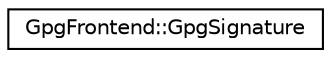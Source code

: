 digraph "Graphical Class Hierarchy"
{
 // INTERACTIVE_SVG=YES
 // LATEX_PDF_SIZE
  edge [fontname="Helvetica",fontsize="10",labelfontname="Helvetica",labelfontsize="10"];
  node [fontname="Helvetica",fontsize="10",shape=record];
  rankdir="LR";
  Node0 [label="GpgFrontend::GpgSignature",height=0.2,width=0.4,color="black", fillcolor="white", style="filled",URL="$classGpgFrontend_1_1GpgSignature.html",tooltip=" "];
}

